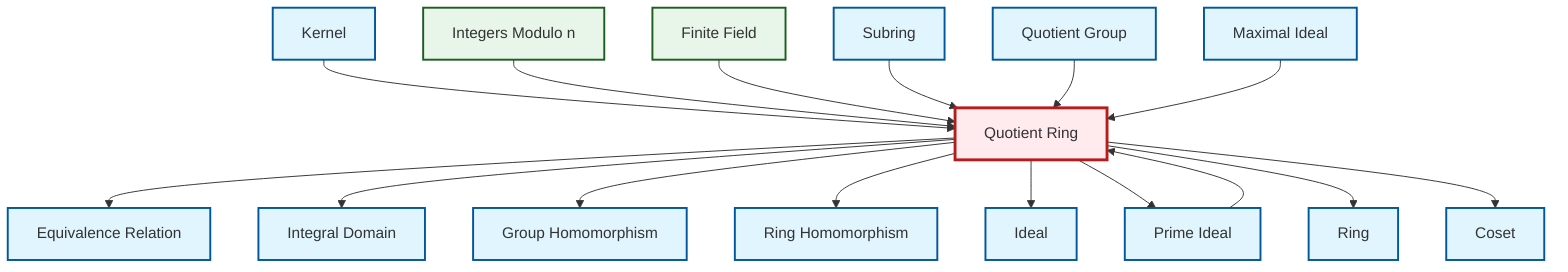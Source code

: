 graph TD
    classDef definition fill:#e1f5fe,stroke:#01579b,stroke-width:2px
    classDef theorem fill:#f3e5f5,stroke:#4a148c,stroke-width:2px
    classDef axiom fill:#fff3e0,stroke:#e65100,stroke-width:2px
    classDef example fill:#e8f5e9,stroke:#1b5e20,stroke-width:2px
    classDef current fill:#ffebee,stroke:#b71c1c,stroke-width:3px
    def-equivalence-relation["Equivalence Relation"]:::definition
    def-coset["Coset"]:::definition
    def-maximal-ideal["Maximal Ideal"]:::definition
    def-subring["Subring"]:::definition
    def-integral-domain["Integral Domain"]:::definition
    def-ideal["Ideal"]:::definition
    def-quotient-group["Quotient Group"]:::definition
    def-homomorphism["Group Homomorphism"]:::definition
    def-kernel["Kernel"]:::definition
    ex-finite-field["Finite Field"]:::example
    def-prime-ideal["Prime Ideal"]:::definition
    def-ring["Ring"]:::definition
    def-quotient-ring["Quotient Ring"]:::definition
    ex-quotient-integers-mod-n["Integers Modulo n"]:::example
    def-ring-homomorphism["Ring Homomorphism"]:::definition
    def-quotient-ring --> def-equivalence-relation
    def-quotient-ring --> def-integral-domain
    def-quotient-ring --> def-homomorphism
    def-quotient-ring --> def-ring-homomorphism
    def-kernel --> def-quotient-ring
    ex-quotient-integers-mod-n --> def-quotient-ring
    ex-finite-field --> def-quotient-ring
    def-prime-ideal --> def-quotient-ring
    def-subring --> def-quotient-ring
    def-quotient-ring --> def-ideal
    def-quotient-ring --> def-prime-ideal
    def-quotient-group --> def-quotient-ring
    def-quotient-ring --> def-ring
    def-quotient-ring --> def-coset
    def-maximal-ideal --> def-quotient-ring
    class def-quotient-ring current